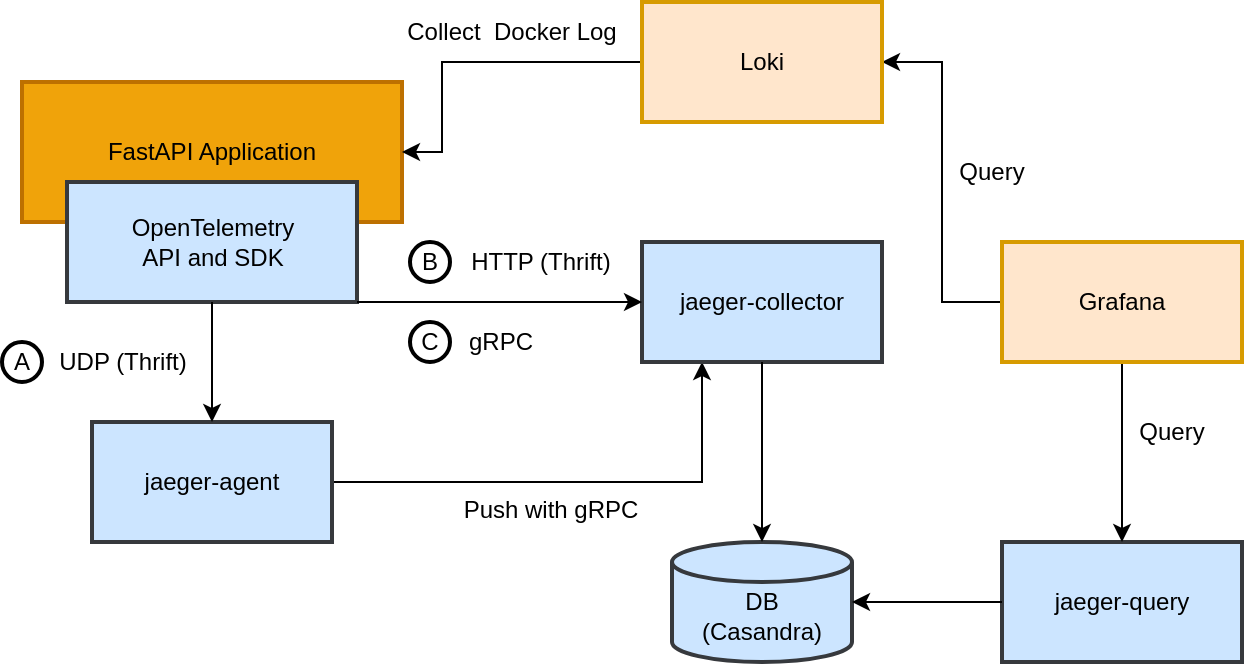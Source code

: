 <mxfile version="20.4.0" type="device"><diagram id="PSwkkRA805_FCD7kwvl0" name="Page-1"><mxGraphModel dx="1426" dy="712" grid="1" gridSize="10" guides="1" tooltips="1" connect="1" arrows="1" fold="1" page="1" pageScale="1" pageWidth="827" pageHeight="1169" math="0" shadow="0"><root><mxCell id="0"/><mxCell id="1" parent="0"/><mxCell id="wMrmKSV0DdAB6P1zYzrE-1" value="FastAPI Application" style="rounded=0;whiteSpace=wrap;html=1;strokeWidth=2;fillColor=#f0a30a;fontColor=#000000;strokeColor=#BD7000;" parent="1" vertex="1"><mxGeometry x="70" y="170" width="190" height="70" as="geometry"/></mxCell><mxCell id="wMrmKSV0DdAB6P1zYzrE-3" value="OpenTelemetry&lt;br&gt;API and SDK" style="rounded=0;whiteSpace=wrap;html=1;strokeWidth=2;fillColor=#cce5ff;strokeColor=#36393d;" parent="1" vertex="1"><mxGeometry x="92.5" y="220" width="145" height="60" as="geometry"/></mxCell><mxCell id="J2QxLghT_qDuboFiOMWn-8" style="edgeStyle=orthogonalEdgeStyle;rounded=0;orthogonalLoop=1;jettySize=auto;html=1;exitX=1;exitY=0.5;exitDx=0;exitDy=0;entryX=0.25;entryY=1;entryDx=0;entryDy=0;" edge="1" parent="1" source="wMrmKSV0DdAB6P1zYzrE-4" target="wMrmKSV0DdAB6P1zYzrE-5"><mxGeometry relative="1" as="geometry"/></mxCell><mxCell id="wMrmKSV0DdAB6P1zYzrE-4" value="jaeger-agent" style="rounded=0;whiteSpace=wrap;html=1;strokeWidth=2;fillColor=#cce5ff;strokeColor=#36393d;" parent="1" vertex="1"><mxGeometry x="105" y="340" width="120" height="60" as="geometry"/></mxCell><mxCell id="wMrmKSV0DdAB6P1zYzrE-5" value="jaeger-collector" style="rounded=0;whiteSpace=wrap;html=1;strokeWidth=2;fillColor=#cce5ff;strokeColor=#36393d;" parent="1" vertex="1"><mxGeometry x="380" y="250" width="120" height="60" as="geometry"/></mxCell><mxCell id="wMrmKSV0DdAB6P1zYzrE-6" value="&lt;br&gt;DB&lt;br&gt;(Casandra)" style="strokeWidth=2;html=1;shape=mxgraph.flowchart.database;whiteSpace=wrap;fillColor=#cce5ff;strokeColor=#36393d;" parent="1" vertex="1"><mxGeometry x="395" y="400" width="90" height="60" as="geometry"/></mxCell><mxCell id="wMrmKSV0DdAB6P1zYzrE-9" value="jaeger-query" style="rounded=0;whiteSpace=wrap;html=1;strokeWidth=2;fillColor=#cce5ff;strokeColor=#36393d;" parent="1" vertex="1"><mxGeometry x="560" y="400" width="120" height="60" as="geometry"/></mxCell><mxCell id="wMrmKSV0DdAB6P1zYzrE-10" value="" style="endArrow=classic;html=1;rounded=0;exitX=0.5;exitY=1;exitDx=0;exitDy=0;entryX=0.5;entryY=0;entryDx=0;entryDy=0;entryPerimeter=0;" parent="1" source="wMrmKSV0DdAB6P1zYzrE-5" target="wMrmKSV0DdAB6P1zYzrE-6" edge="1"><mxGeometry width="50" height="50" relative="1" as="geometry"><mxPoint x="390" y="390" as="sourcePoint"/><mxPoint x="440" y="340" as="targetPoint"/></mxGeometry></mxCell><mxCell id="wMrmKSV0DdAB6P1zYzrE-11" value="" style="endArrow=none;html=1;rounded=0;exitX=1;exitY=0.5;exitDx=0;exitDy=0;exitPerimeter=0;entryX=0;entryY=0.5;entryDx=0;entryDy=0;startArrow=classic;startFill=1;endFill=0;" parent="1" source="wMrmKSV0DdAB6P1zYzrE-6" target="wMrmKSV0DdAB6P1zYzrE-9" edge="1"><mxGeometry width="50" height="50" relative="1" as="geometry"><mxPoint x="390" y="390" as="sourcePoint"/><mxPoint x="440" y="340" as="targetPoint"/></mxGeometry></mxCell><mxCell id="wMrmKSV0DdAB6P1zYzrE-14" value="" style="endArrow=classic;html=1;rounded=0;exitX=0.5;exitY=1;exitDx=0;exitDy=0;entryX=0.5;entryY=0;entryDx=0;entryDy=0;" parent="1" source="wMrmKSV0DdAB6P1zYzrE-3" target="wMrmKSV0DdAB6P1zYzrE-4" edge="1"><mxGeometry width="50" height="50" relative="1" as="geometry"><mxPoint x="390" y="390" as="sourcePoint"/><mxPoint x="440" y="340" as="targetPoint"/><Array as="points"><mxPoint x="165" y="330"/></Array></mxGeometry></mxCell><mxCell id="wMrmKSV0DdAB6P1zYzrE-15" value="" style="endArrow=classic;html=1;rounded=0;entryX=0;entryY=0.5;entryDx=0;entryDy=0;exitX=1;exitY=1;exitDx=0;exitDy=0;" parent="1" source="wMrmKSV0DdAB6P1zYzrE-3" target="wMrmKSV0DdAB6P1zYzrE-5" edge="1"><mxGeometry width="50" height="50" relative="1" as="geometry"><mxPoint x="270" y="280" as="sourcePoint"/><mxPoint x="440" y="340" as="targetPoint"/></mxGeometry></mxCell><mxCell id="wMrmKSV0DdAB6P1zYzrE-16" value="UDP (Thrift)" style="text;html=1;resizable=0;autosize=1;align=center;verticalAlign=middle;points=[];fillColor=none;strokeColor=none;rounded=0;" parent="1" vertex="1"><mxGeometry x="80" y="300" width="80" height="20" as="geometry"/></mxCell><mxCell id="wMrmKSV0DdAB6P1zYzrE-17" value="HTTP (Thrift)" style="text;html=1;resizable=0;autosize=1;align=center;verticalAlign=middle;points=[];fillColor=none;strokeColor=none;rounded=0;" parent="1" vertex="1"><mxGeometry x="284" y="250" width="90" height="20" as="geometry"/></mxCell><mxCell id="wMrmKSV0DdAB6P1zYzrE-18" value="Push with gRPC" style="text;html=1;resizable=0;autosize=1;align=center;verticalAlign=middle;points=[];fillColor=none;strokeColor=none;rounded=0;" parent="1" vertex="1"><mxGeometry x="284" y="374" width="100" height="20" as="geometry"/></mxCell><mxCell id="wMrmKSV0DdAB6P1zYzrE-19" value="A" style="ellipse;whiteSpace=wrap;html=1;strokeWidth=2;" parent="1" vertex="1"><mxGeometry x="60" y="300" width="20" height="20" as="geometry"/></mxCell><mxCell id="wMrmKSV0DdAB6P1zYzrE-23" value="B" style="ellipse;whiteSpace=wrap;html=1;strokeWidth=2;" parent="1" vertex="1"><mxGeometry x="264" y="250" width="20" height="20" as="geometry"/></mxCell><mxCell id="wMrmKSV0DdAB6P1zYzrE-24" value="C" style="ellipse;whiteSpace=wrap;html=1;strokeWidth=2;" parent="1" vertex="1"><mxGeometry x="264" y="290" width="20" height="20" as="geometry"/></mxCell><mxCell id="wMrmKSV0DdAB6P1zYzrE-25" value="gRPC" style="text;html=1;resizable=0;autosize=1;align=center;verticalAlign=middle;points=[];fillColor=none;strokeColor=none;rounded=0;" parent="1" vertex="1"><mxGeometry x="284" y="290" width="50" height="20" as="geometry"/></mxCell><mxCell id="J2QxLghT_qDuboFiOMWn-5" style="edgeStyle=orthogonalEdgeStyle;rounded=0;orthogonalLoop=1;jettySize=auto;html=1;exitX=0;exitY=0.5;exitDx=0;exitDy=0;entryX=1;entryY=0.5;entryDx=0;entryDy=0;" edge="1" parent="1" source="J2QxLghT_qDuboFiOMWn-1" target="J2QxLghT_qDuboFiOMWn-3"><mxGeometry relative="1" as="geometry"><Array as="points"><mxPoint x="530" y="280"/><mxPoint x="530" y="160"/></Array></mxGeometry></mxCell><mxCell id="J2QxLghT_qDuboFiOMWn-6" style="edgeStyle=orthogonalEdgeStyle;rounded=0;orthogonalLoop=1;jettySize=auto;html=1;exitX=0.5;exitY=1;exitDx=0;exitDy=0;entryX=0.5;entryY=0;entryDx=0;entryDy=0;" edge="1" parent="1" source="J2QxLghT_qDuboFiOMWn-1" target="wMrmKSV0DdAB6P1zYzrE-9"><mxGeometry relative="1" as="geometry"/></mxCell><mxCell id="J2QxLghT_qDuboFiOMWn-1" value="Grafana" style="rounded=0;whiteSpace=wrap;html=1;fillColor=#ffe6cc;strokeColor=#d79b00;strokeWidth=2;" vertex="1" parent="1"><mxGeometry x="560" y="250" width="120" height="60" as="geometry"/></mxCell><mxCell id="J2QxLghT_qDuboFiOMWn-7" style="edgeStyle=orthogonalEdgeStyle;rounded=0;orthogonalLoop=1;jettySize=auto;html=1;exitX=0;exitY=0.5;exitDx=0;exitDy=0;entryX=1;entryY=0.5;entryDx=0;entryDy=0;" edge="1" parent="1" source="J2QxLghT_qDuboFiOMWn-3" target="wMrmKSV0DdAB6P1zYzrE-1"><mxGeometry relative="1" as="geometry"><Array as="points"><mxPoint x="280" y="160"/><mxPoint x="280" y="205"/></Array></mxGeometry></mxCell><mxCell id="J2QxLghT_qDuboFiOMWn-3" value="Loki" style="rounded=0;whiteSpace=wrap;html=1;fillColor=#ffe6cc;strokeColor=#d79b00;strokeWidth=2;" vertex="1" parent="1"><mxGeometry x="380" y="130" width="120" height="60" as="geometry"/></mxCell><mxCell id="J2QxLghT_qDuboFiOMWn-9" value="Collect&amp;nbsp; Docker Log" style="text;html=1;strokeColor=none;fillColor=none;align=center;verticalAlign=middle;whiteSpace=wrap;rounded=0;strokeWidth=2;" vertex="1" parent="1"><mxGeometry x="260" y="130" width="110" height="30" as="geometry"/></mxCell><mxCell id="J2QxLghT_qDuboFiOMWn-10" value="Query" style="text;html=1;strokeColor=none;fillColor=none;align=center;verticalAlign=middle;whiteSpace=wrap;rounded=0;strokeWidth=2;" vertex="1" parent="1"><mxGeometry x="530" y="200" width="50" height="30" as="geometry"/></mxCell><mxCell id="J2QxLghT_qDuboFiOMWn-11" value="Query" style="text;html=1;strokeColor=none;fillColor=none;align=center;verticalAlign=middle;whiteSpace=wrap;rounded=0;strokeWidth=2;" vertex="1" parent="1"><mxGeometry x="620" y="330" width="50" height="30" as="geometry"/></mxCell></root></mxGraphModel></diagram></mxfile>